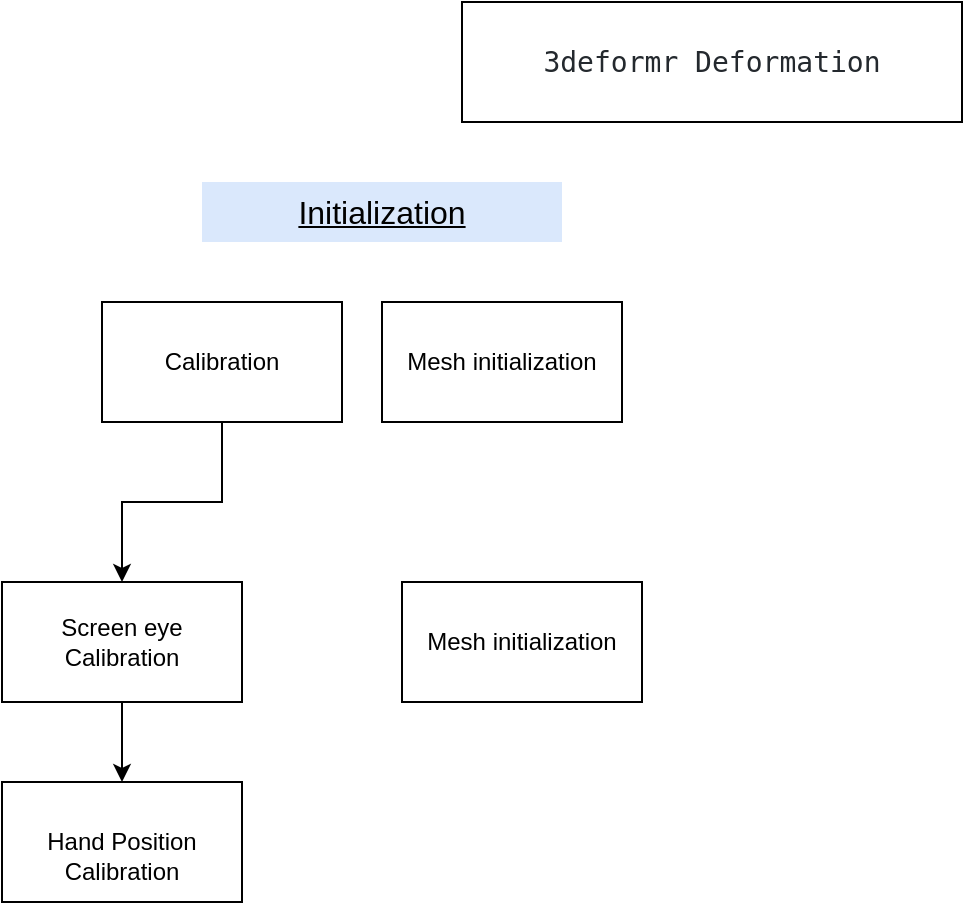 <mxfile version="14.2.2" type="github">
  <diagram id="QaqqHzPhQSLQJ9ipFRWG" name="Page-1">
    <mxGraphModel dx="2062" dy="1050" grid="1" gridSize="10" guides="1" tooltips="1" connect="1" arrows="1" fold="1" page="1" pageScale="1" pageWidth="827" pageHeight="1169" math="0" shadow="0">
      <root>
        <mxCell id="0" />
        <mxCell id="1" parent="0" />
        <mxCell id="RyAhWsrz8nEDhbQW0XfM-1" value="&lt;pre id=&quot;empty-setup-new-repo-echo&quot; class=&quot;copyable-terminal-content f5&quot; style=&quot;box-sizing: border-box ; font-family: , &amp;#34;consolas&amp;#34; , &amp;#34;liberation mono&amp;#34; , &amp;#34;menlo&amp;#34; , monospace ; font-size: 14px ; margin-top: 0px ; margin-bottom: 0px ; overflow: auto ; color: rgb(36 , 41 , 46)&quot;&gt;&lt;span class=&quot;user-select-contain&quot; style=&quot;box-sizing: border-box&quot;&gt;3deformr Deformation&lt;/span&gt;&lt;/pre&gt;" style="rounded=0;whiteSpace=wrap;html=1;" vertex="1" parent="1">
          <mxGeometry x="230" y="350" width="250" height="60" as="geometry" />
        </mxCell>
        <mxCell id="RyAhWsrz8nEDhbQW0XfM-3" value="Initialization" style="rounded=0;whiteSpace=wrap;html=1;fillColor=#dae8fc;fontSize=16;fontStyle=4;strokeColor=none;" vertex="1" parent="1">
          <mxGeometry x="100" y="440" width="180" height="30" as="geometry" />
        </mxCell>
        <mxCell id="RyAhWsrz8nEDhbQW0XfM-4" value="Mesh initialization" style="rounded=0;whiteSpace=wrap;html=1;" vertex="1" parent="1">
          <mxGeometry x="190" y="500" width="120" height="60" as="geometry" />
        </mxCell>
        <mxCell id="RyAhWsrz8nEDhbQW0XfM-8" value="" style="edgeStyle=orthogonalEdgeStyle;rounded=0;orthogonalLoop=1;jettySize=auto;html=1;" edge="1" parent="1" source="RyAhWsrz8nEDhbQW0XfM-5" target="RyAhWsrz8nEDhbQW0XfM-7">
          <mxGeometry relative="1" as="geometry" />
        </mxCell>
        <mxCell id="RyAhWsrz8nEDhbQW0XfM-5" value="Calibration" style="rounded=0;whiteSpace=wrap;html=1;" vertex="1" parent="1">
          <mxGeometry x="50" y="500" width="120" height="60" as="geometry" />
        </mxCell>
        <mxCell id="RyAhWsrz8nEDhbQW0XfM-10" value="" style="edgeStyle=orthogonalEdgeStyle;rounded=0;orthogonalLoop=1;jettySize=auto;html=1;" edge="1" parent="1" source="RyAhWsrz8nEDhbQW0XfM-7" target="RyAhWsrz8nEDhbQW0XfM-9">
          <mxGeometry relative="1" as="geometry" />
        </mxCell>
        <mxCell id="RyAhWsrz8nEDhbQW0XfM-7" value="Screen eye Calibration" style="rounded=0;whiteSpace=wrap;html=1;" vertex="1" parent="1">
          <mxGeometry y="640" width="120" height="60" as="geometry" />
        </mxCell>
        <mxCell id="RyAhWsrz8nEDhbQW0XfM-9" value="&lt;br&gt;&lt;span&gt;Hand Position Calibration&lt;/span&gt;&lt;br&gt;" style="rounded=0;whiteSpace=wrap;html=1;" vertex="1" parent="1">
          <mxGeometry y="740" width="120" height="60" as="geometry" />
        </mxCell>
        <mxCell id="RyAhWsrz8nEDhbQW0XfM-11" value="Mesh initialization" style="rounded=0;whiteSpace=wrap;html=1;" vertex="1" parent="1">
          <mxGeometry x="200" y="640" width="120" height="60" as="geometry" />
        </mxCell>
      </root>
    </mxGraphModel>
  </diagram>
</mxfile>
